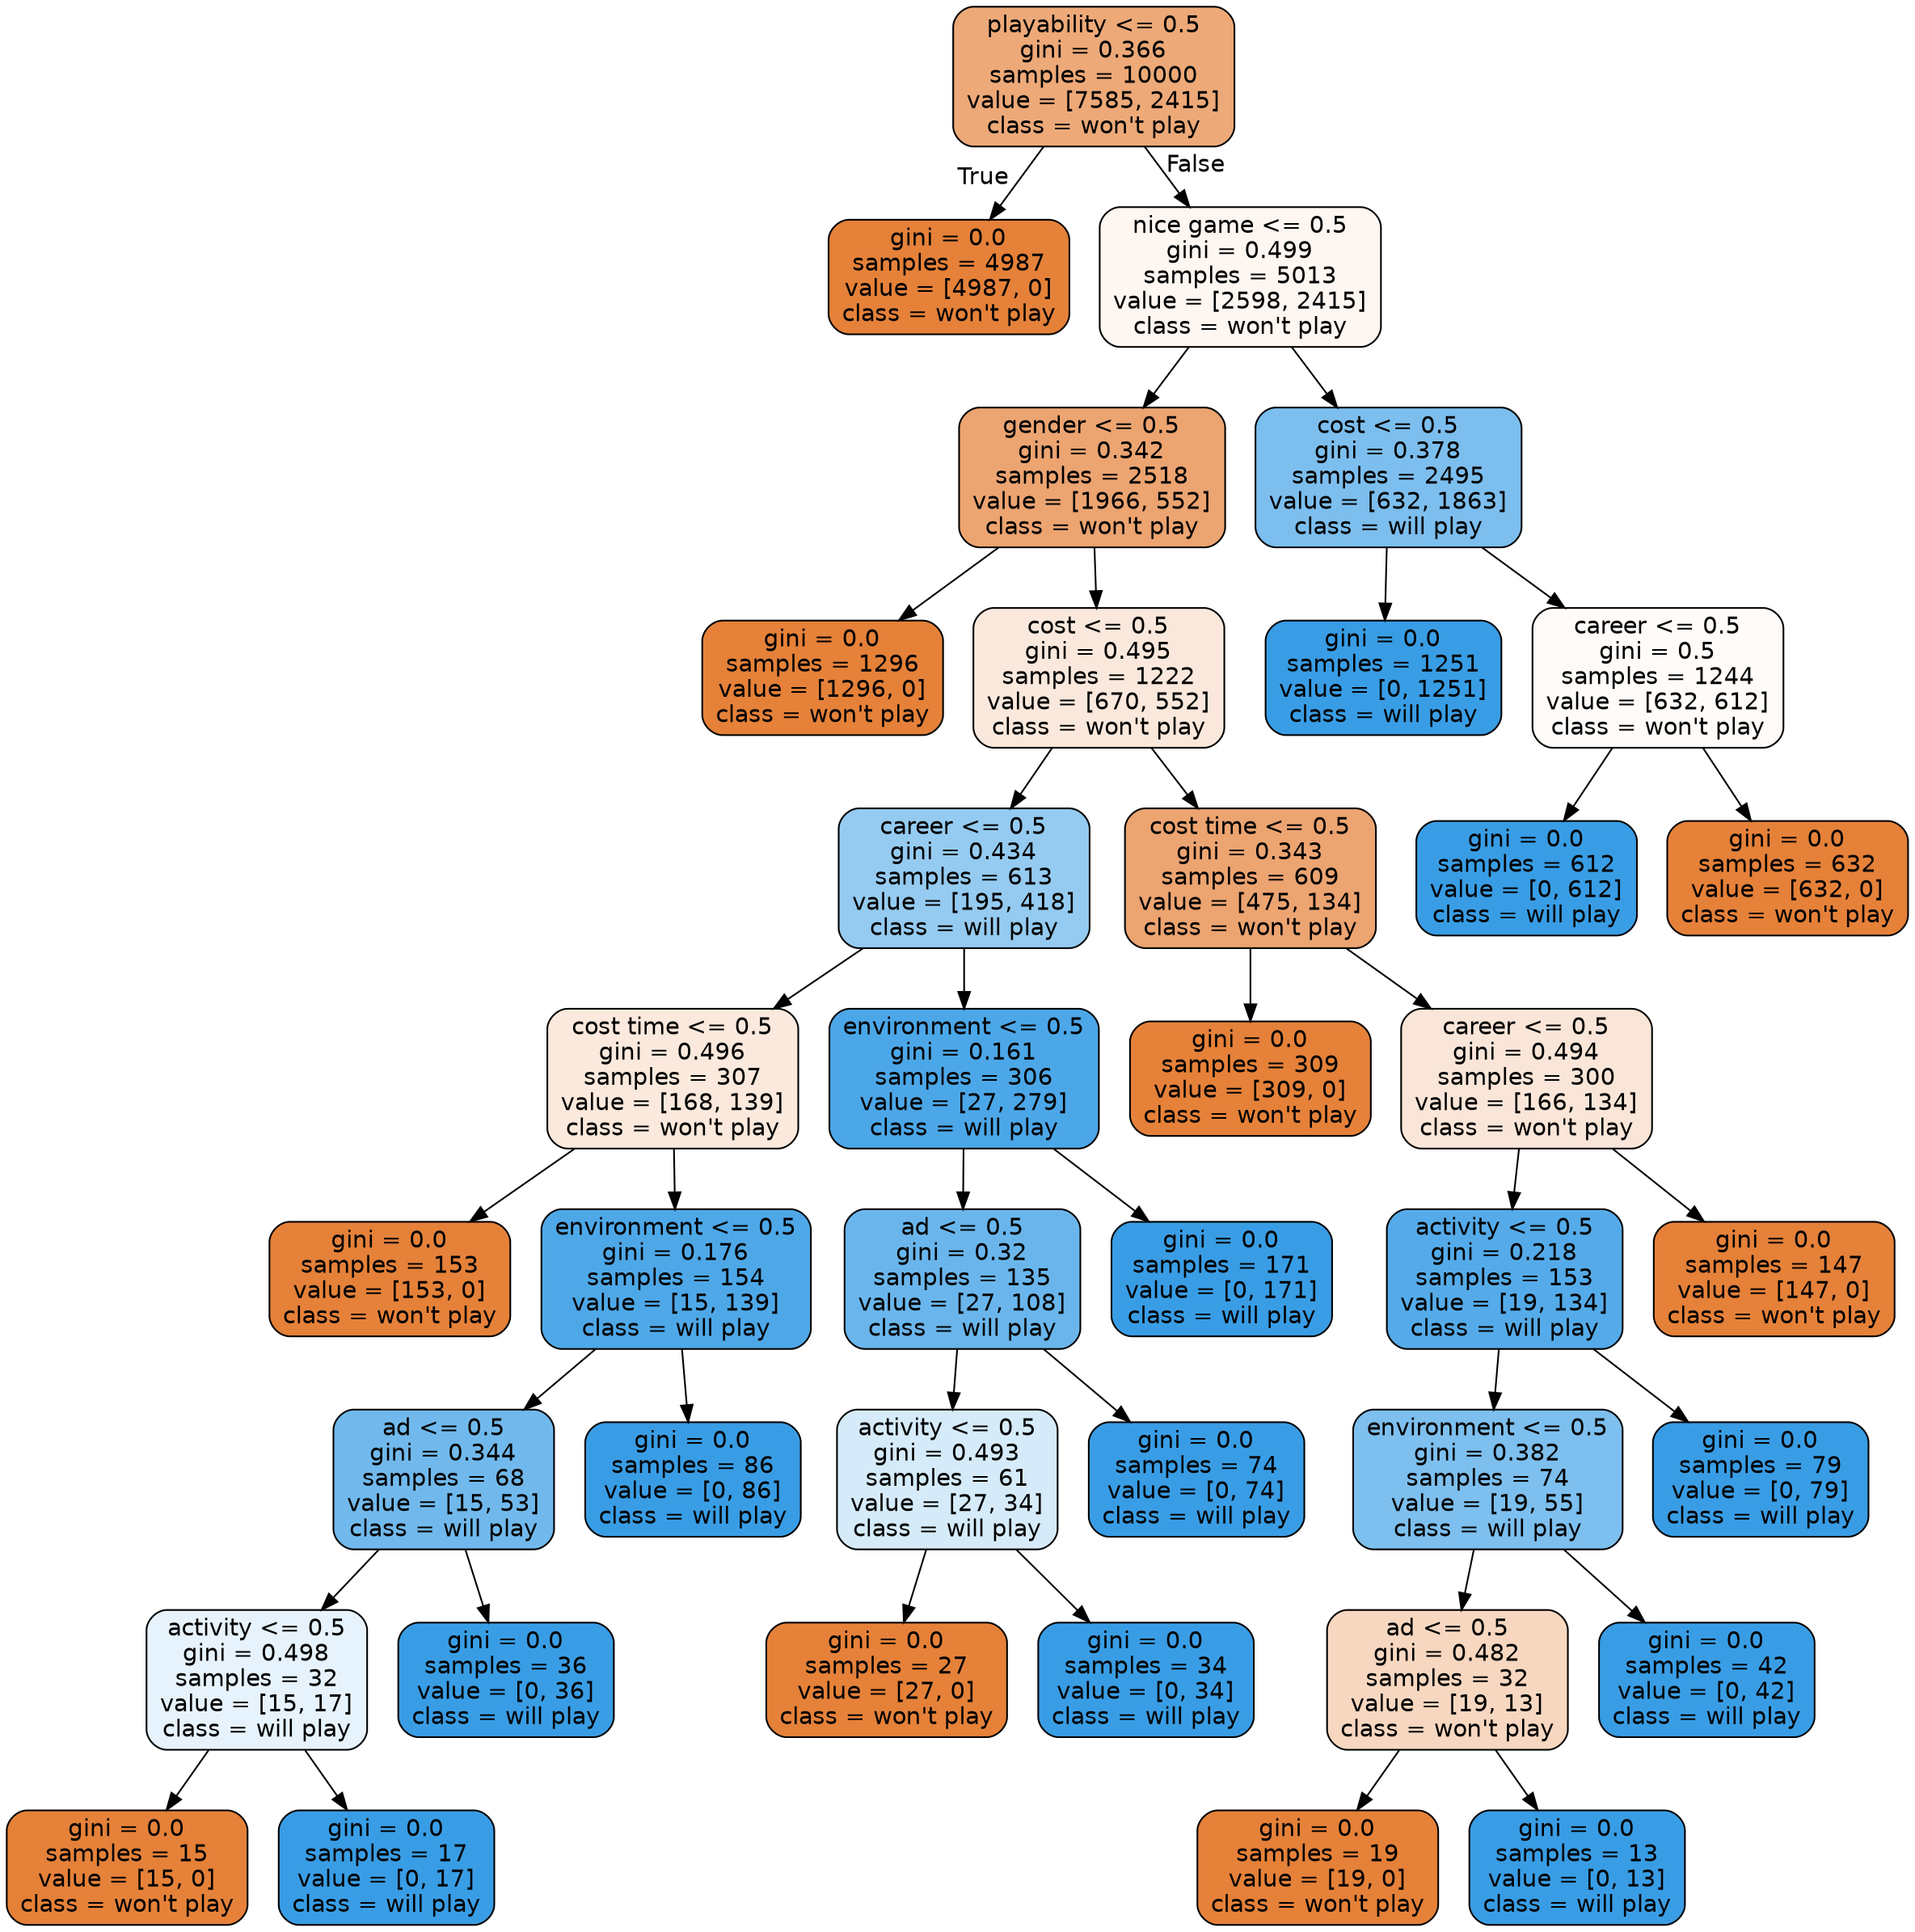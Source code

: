 digraph Tree {
node [shape=box, style="filled, rounded", color="black", fontname=helvetica] ;
edge [fontname=helvetica] ;
0 [label="playability <= 0.5\ngini = 0.366\nsamples = 10000\nvalue = [7585, 2415]\nclass = won't play", fillcolor="#e58139ae"] ;
1 [label="gini = 0.0\nsamples = 4987\nvalue = [4987, 0]\nclass = won't play", fillcolor="#e58139ff"] ;
0 -> 1 [labeldistance=2.5, labelangle=45, headlabel="True"] ;
2 [label="nice game <= 0.5\ngini = 0.499\nsamples = 5013\nvalue = [2598, 2415]\nclass = won't play", fillcolor="#e5813912"] ;
0 -> 2 [labeldistance=2.5, labelangle=-45, headlabel="False"] ;
3 [label="gender <= 0.5\ngini = 0.342\nsamples = 2518\nvalue = [1966, 552]\nclass = won't play", fillcolor="#e58139b7"] ;
2 -> 3 ;
4 [label="gini = 0.0\nsamples = 1296\nvalue = [1296, 0]\nclass = won't play", fillcolor="#e58139ff"] ;
3 -> 4 ;
5 [label="cost <= 0.5\ngini = 0.495\nsamples = 1222\nvalue = [670, 552]\nclass = won't play", fillcolor="#e581392d"] ;
3 -> 5 ;
6 [label="career <= 0.5\ngini = 0.434\nsamples = 613\nvalue = [195, 418]\nclass = will play", fillcolor="#399de588"] ;
5 -> 6 ;
7 [label="cost time <= 0.5\ngini = 0.496\nsamples = 307\nvalue = [168, 139]\nclass = won't play", fillcolor="#e581392c"] ;
6 -> 7 ;
8 [label="gini = 0.0\nsamples = 153\nvalue = [153, 0]\nclass = won't play", fillcolor="#e58139ff"] ;
7 -> 8 ;
9 [label="environment <= 0.5\ngini = 0.176\nsamples = 154\nvalue = [15, 139]\nclass = will play", fillcolor="#399de5e3"] ;
7 -> 9 ;
10 [label="ad <= 0.5\ngini = 0.344\nsamples = 68\nvalue = [15, 53]\nclass = will play", fillcolor="#399de5b7"] ;
9 -> 10 ;
11 [label="activity <= 0.5\ngini = 0.498\nsamples = 32\nvalue = [15, 17]\nclass = will play", fillcolor="#399de51e"] ;
10 -> 11 ;
12 [label="gini = 0.0\nsamples = 15\nvalue = [15, 0]\nclass = won't play", fillcolor="#e58139ff"] ;
11 -> 12 ;
13 [label="gini = 0.0\nsamples = 17\nvalue = [0, 17]\nclass = will play", fillcolor="#399de5ff"] ;
11 -> 13 ;
14 [label="gini = 0.0\nsamples = 36\nvalue = [0, 36]\nclass = will play", fillcolor="#399de5ff"] ;
10 -> 14 ;
15 [label="gini = 0.0\nsamples = 86\nvalue = [0, 86]\nclass = will play", fillcolor="#399de5ff"] ;
9 -> 15 ;
16 [label="environment <= 0.5\ngini = 0.161\nsamples = 306\nvalue = [27, 279]\nclass = will play", fillcolor="#399de5e6"] ;
6 -> 16 ;
17 [label="ad <= 0.5\ngini = 0.32\nsamples = 135\nvalue = [27, 108]\nclass = will play", fillcolor="#399de5bf"] ;
16 -> 17 ;
18 [label="activity <= 0.5\ngini = 0.493\nsamples = 61\nvalue = [27, 34]\nclass = will play", fillcolor="#399de534"] ;
17 -> 18 ;
19 [label="gini = 0.0\nsamples = 27\nvalue = [27, 0]\nclass = won't play", fillcolor="#e58139ff"] ;
18 -> 19 ;
20 [label="gini = 0.0\nsamples = 34\nvalue = [0, 34]\nclass = will play", fillcolor="#399de5ff"] ;
18 -> 20 ;
21 [label="gini = 0.0\nsamples = 74\nvalue = [0, 74]\nclass = will play", fillcolor="#399de5ff"] ;
17 -> 21 ;
22 [label="gini = 0.0\nsamples = 171\nvalue = [0, 171]\nclass = will play", fillcolor="#399de5ff"] ;
16 -> 22 ;
23 [label="cost time <= 0.5\ngini = 0.343\nsamples = 609\nvalue = [475, 134]\nclass = won't play", fillcolor="#e58139b7"] ;
5 -> 23 ;
24 [label="gini = 0.0\nsamples = 309\nvalue = [309, 0]\nclass = won't play", fillcolor="#e58139ff"] ;
23 -> 24 ;
25 [label="career <= 0.5\ngini = 0.494\nsamples = 300\nvalue = [166, 134]\nclass = won't play", fillcolor="#e5813931"] ;
23 -> 25 ;
26 [label="activity <= 0.5\ngini = 0.218\nsamples = 153\nvalue = [19, 134]\nclass = will play", fillcolor="#399de5db"] ;
25 -> 26 ;
27 [label="environment <= 0.5\ngini = 0.382\nsamples = 74\nvalue = [19, 55]\nclass = will play", fillcolor="#399de5a7"] ;
26 -> 27 ;
28 [label="ad <= 0.5\ngini = 0.482\nsamples = 32\nvalue = [19, 13]\nclass = won't play", fillcolor="#e5813951"] ;
27 -> 28 ;
29 [label="gini = 0.0\nsamples = 19\nvalue = [19, 0]\nclass = won't play", fillcolor="#e58139ff"] ;
28 -> 29 ;
30 [label="gini = 0.0\nsamples = 13\nvalue = [0, 13]\nclass = will play", fillcolor="#399de5ff"] ;
28 -> 30 ;
31 [label="gini = 0.0\nsamples = 42\nvalue = [0, 42]\nclass = will play", fillcolor="#399de5ff"] ;
27 -> 31 ;
32 [label="gini = 0.0\nsamples = 79\nvalue = [0, 79]\nclass = will play", fillcolor="#399de5ff"] ;
26 -> 32 ;
33 [label="gini = 0.0\nsamples = 147\nvalue = [147, 0]\nclass = won't play", fillcolor="#e58139ff"] ;
25 -> 33 ;
34 [label="cost <= 0.5\ngini = 0.378\nsamples = 2495\nvalue = [632, 1863]\nclass = will play", fillcolor="#399de5a8"] ;
2 -> 34 ;
35 [label="gini = 0.0\nsamples = 1251\nvalue = [0, 1251]\nclass = will play", fillcolor="#399de5ff"] ;
34 -> 35 ;
36 [label="career <= 0.5\ngini = 0.5\nsamples = 1244\nvalue = [632, 612]\nclass = won't play", fillcolor="#e5813908"] ;
34 -> 36 ;
37 [label="gini = 0.0\nsamples = 612\nvalue = [0, 612]\nclass = will play", fillcolor="#399de5ff"] ;
36 -> 37 ;
38 [label="gini = 0.0\nsamples = 632\nvalue = [632, 0]\nclass = won't play", fillcolor="#e58139ff"] ;
36 -> 38 ;
}